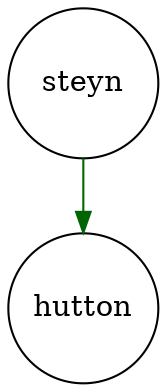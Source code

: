digraph fullagr_steyn_hutton { 
 K=0.6 
 "steyn" -> { "hutton" } [color="darkgreen", arrowhead="normal", penwidth=1, href="#128"]; 
 "steyn" [shape="circle", fixedsize="true", height=1, width=1, style="filled", fillcolor="white", href="#steyn"]; 
 "hutton" [shape="circle", fixedsize="true", height=1, width=1, style="filled", fillcolor="white", href="#hutton"]; 

}